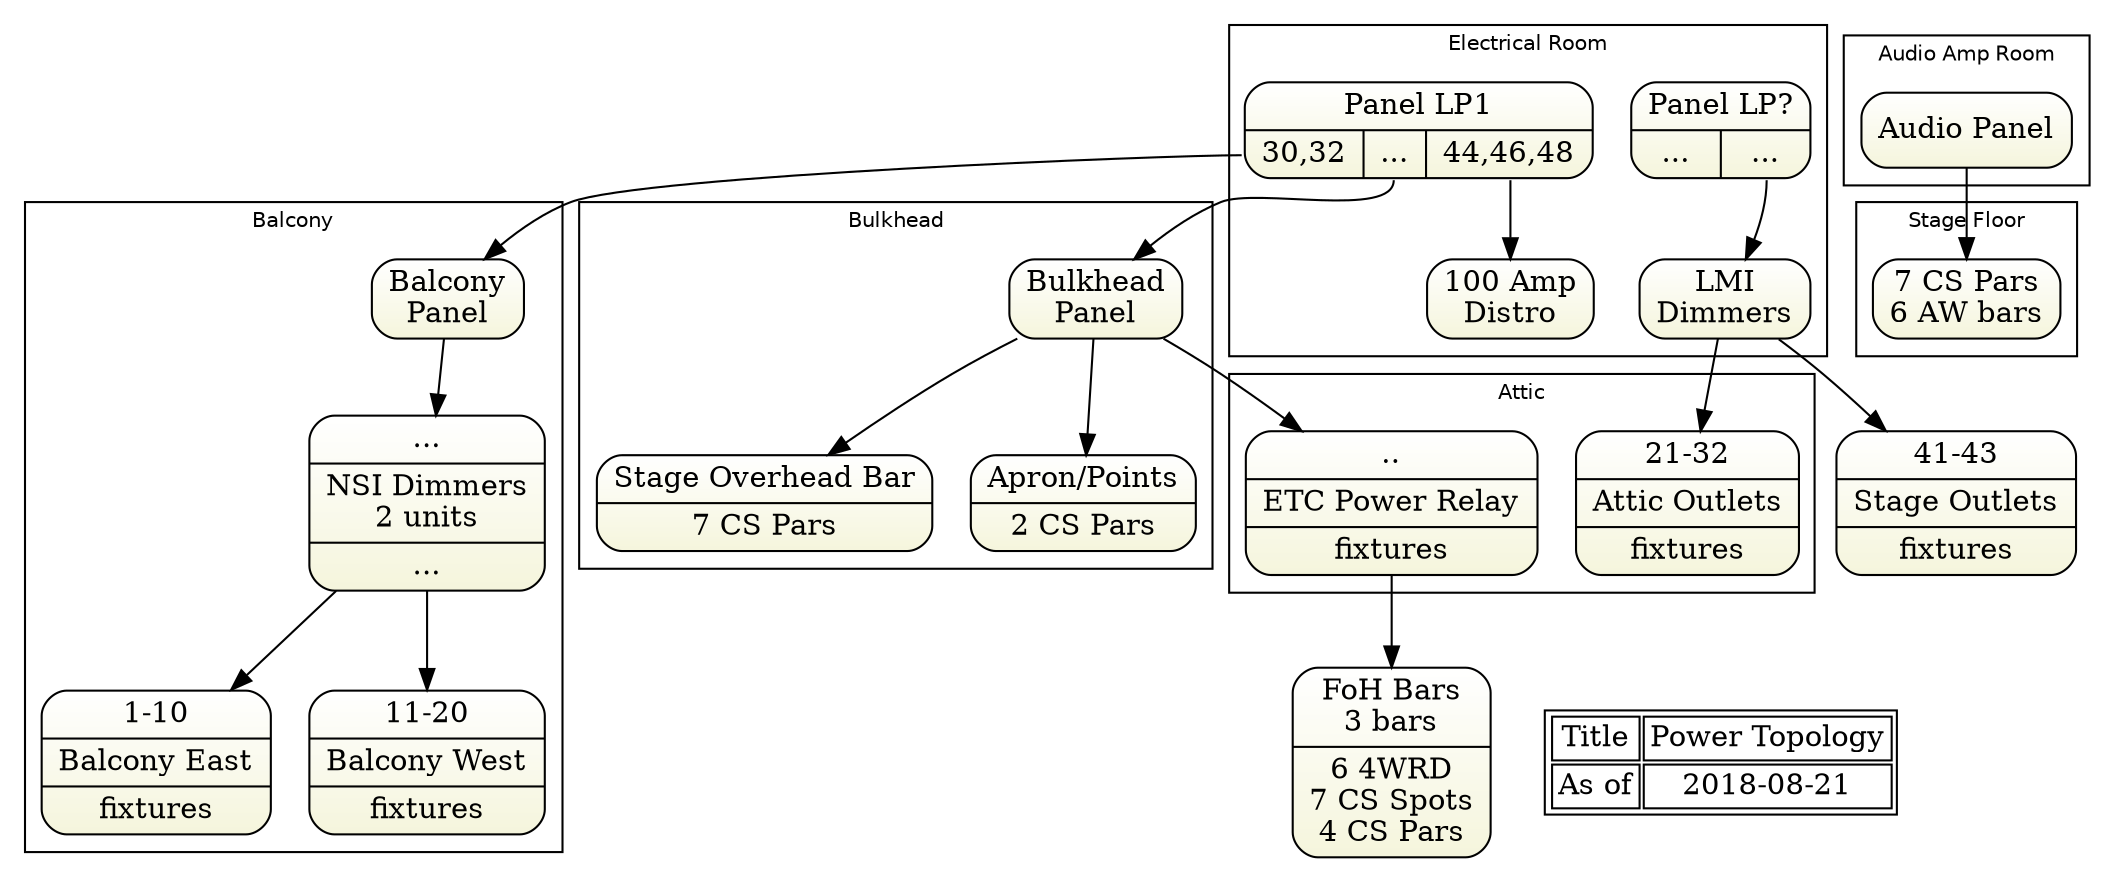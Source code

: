 digraph topology3 { 
graph [overlap = true, fontsize = 10, rankdir=TB 
      tooltip="Lighting Power Topology",
      fontname = Helvetica]

node [shape=Mrecord, tooltip="" , 
      fillcolor="white:beige" , style=filled  
      gradientangle=270]
      
lp1 [label="{{Panel LP1}|{ <o3032>30,32|<o2>...|<o4448>44,46,48}}"]
somepanel [label="{{Panel LP?}|{ <o3032>...|<ox>... }}"]
stage     [label="{<i>41-43|{Stage Outlets}|{ fixtures}}"]
balconyeast  [label="{<i>1-10|{Balcony East}|{ fixtures}}"]
balconywest  [label="{<i>11-20|{Balcony West}|{ fixtures}}"]

fohbar       [label="{FoH Bars\n3 bars|6 4WRD\n7 CS Spots\n4 CS Pars}"]
topbar       [label="{Stage Overhead Bar|7 CS Pars}"]
points       [label="{Apron/Points|2 CS Pars}"]

etcrelay  [label="{<i>..|{ETC Power Relay}|{ fixtures}}"]

      
subgraph cluster_er { label="Electrical Room"
  somepanel
  lmi      [label="LMI\nDimmers"]
  lp1
  distro [label="100 Amp\nDistro"]
}      

subgraph cluster_bal { label="Balcony"
  balcony     [label="Balcony\nPanel"]
  nsi         [label="{<i>...|{NSI Dimmers\n2 units}|{ <o>...}}"]
  balconyeast
  balconywest
}

subgraph cluster_bulk { label="Bulkhead"
  bulkhead  [label="Bulkhead\nPanel"]
  topbar
  points
}

subgraph cluster_attic {label="Attic"
attic [label="{<i>21-32|{Attic Outlets}|{ fixtures}}"]
etcrelay
}

subgraph cluster_amp {label="Audio Amp Room"
   amppanel [label="Audio Panel"]
}

subgraph cluster_stage {label="Stage Floor"
  stagepars [label="7 CS Pars\n6 AW bars"]
}

amppanel -> stagepars

somepanel:ox -> lmi
lmi -> stage  
lmi -> attic

lp1:o2 -> bulkhead
lp1:o3032 -> balcony  
lp1:o4448 -> distro
balcony -> nsi
nsi -> balconyeast  
nsi -> balconywest  

bulkhead -> topbar
bulkhead -> points
bulkhead -> etcrelay -> fohbar
  
Node [shape=plaintext, fillcolor=white]
stamp [label= <<table>
<tr><td>Title</td>
    <td>Power Topology</td>
</tr>    
<tr><td>As of</td>
    <td>2018-08-21</td>
</tr>
</table>> ]  

{rank=same; stamp  fohbar    }

 } 